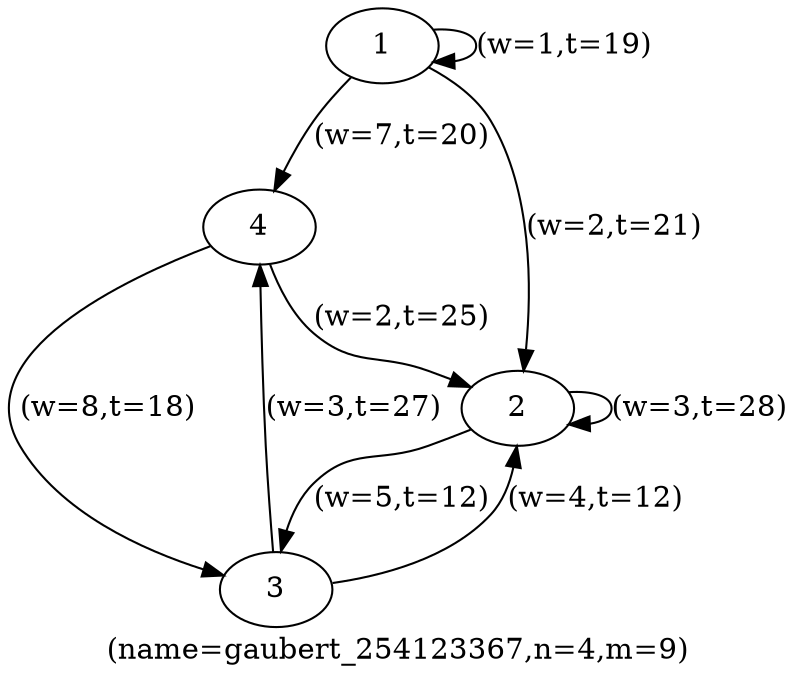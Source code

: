 digraph gaubert_254123367 {
label="(name=gaubert_254123367,n=4,m=9)";
	1 -> 1 [label="(w=1,t=19)"];
	1 -> 4 [label="(w=7,t=20)"];
	1 -> 2 [label="(w=2,t=21)"];
	2 -> 2 [label="(w=3,t=28)"];
	4 -> 3 [label="(w=8,t=18)"];
	3 -> 4 [label="(w=3,t=27)"];
	2 -> 3 [label="(w=5,t=12)"];
	3 -> 2 [label="(w=4,t=12)"];
	4 -> 2 [label="(w=2,t=25)"];
4 [label="4"];
1 [label="1"];
3 [label="3"];
2 [label="2"];
}
